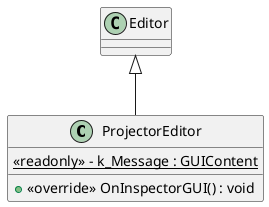 @startuml
class ProjectorEditor {
    {static} <<readonly>> - k_Message : GUIContent
    + <<override>> OnInspectorGUI() : void
}
Editor <|-- ProjectorEditor
@enduml
